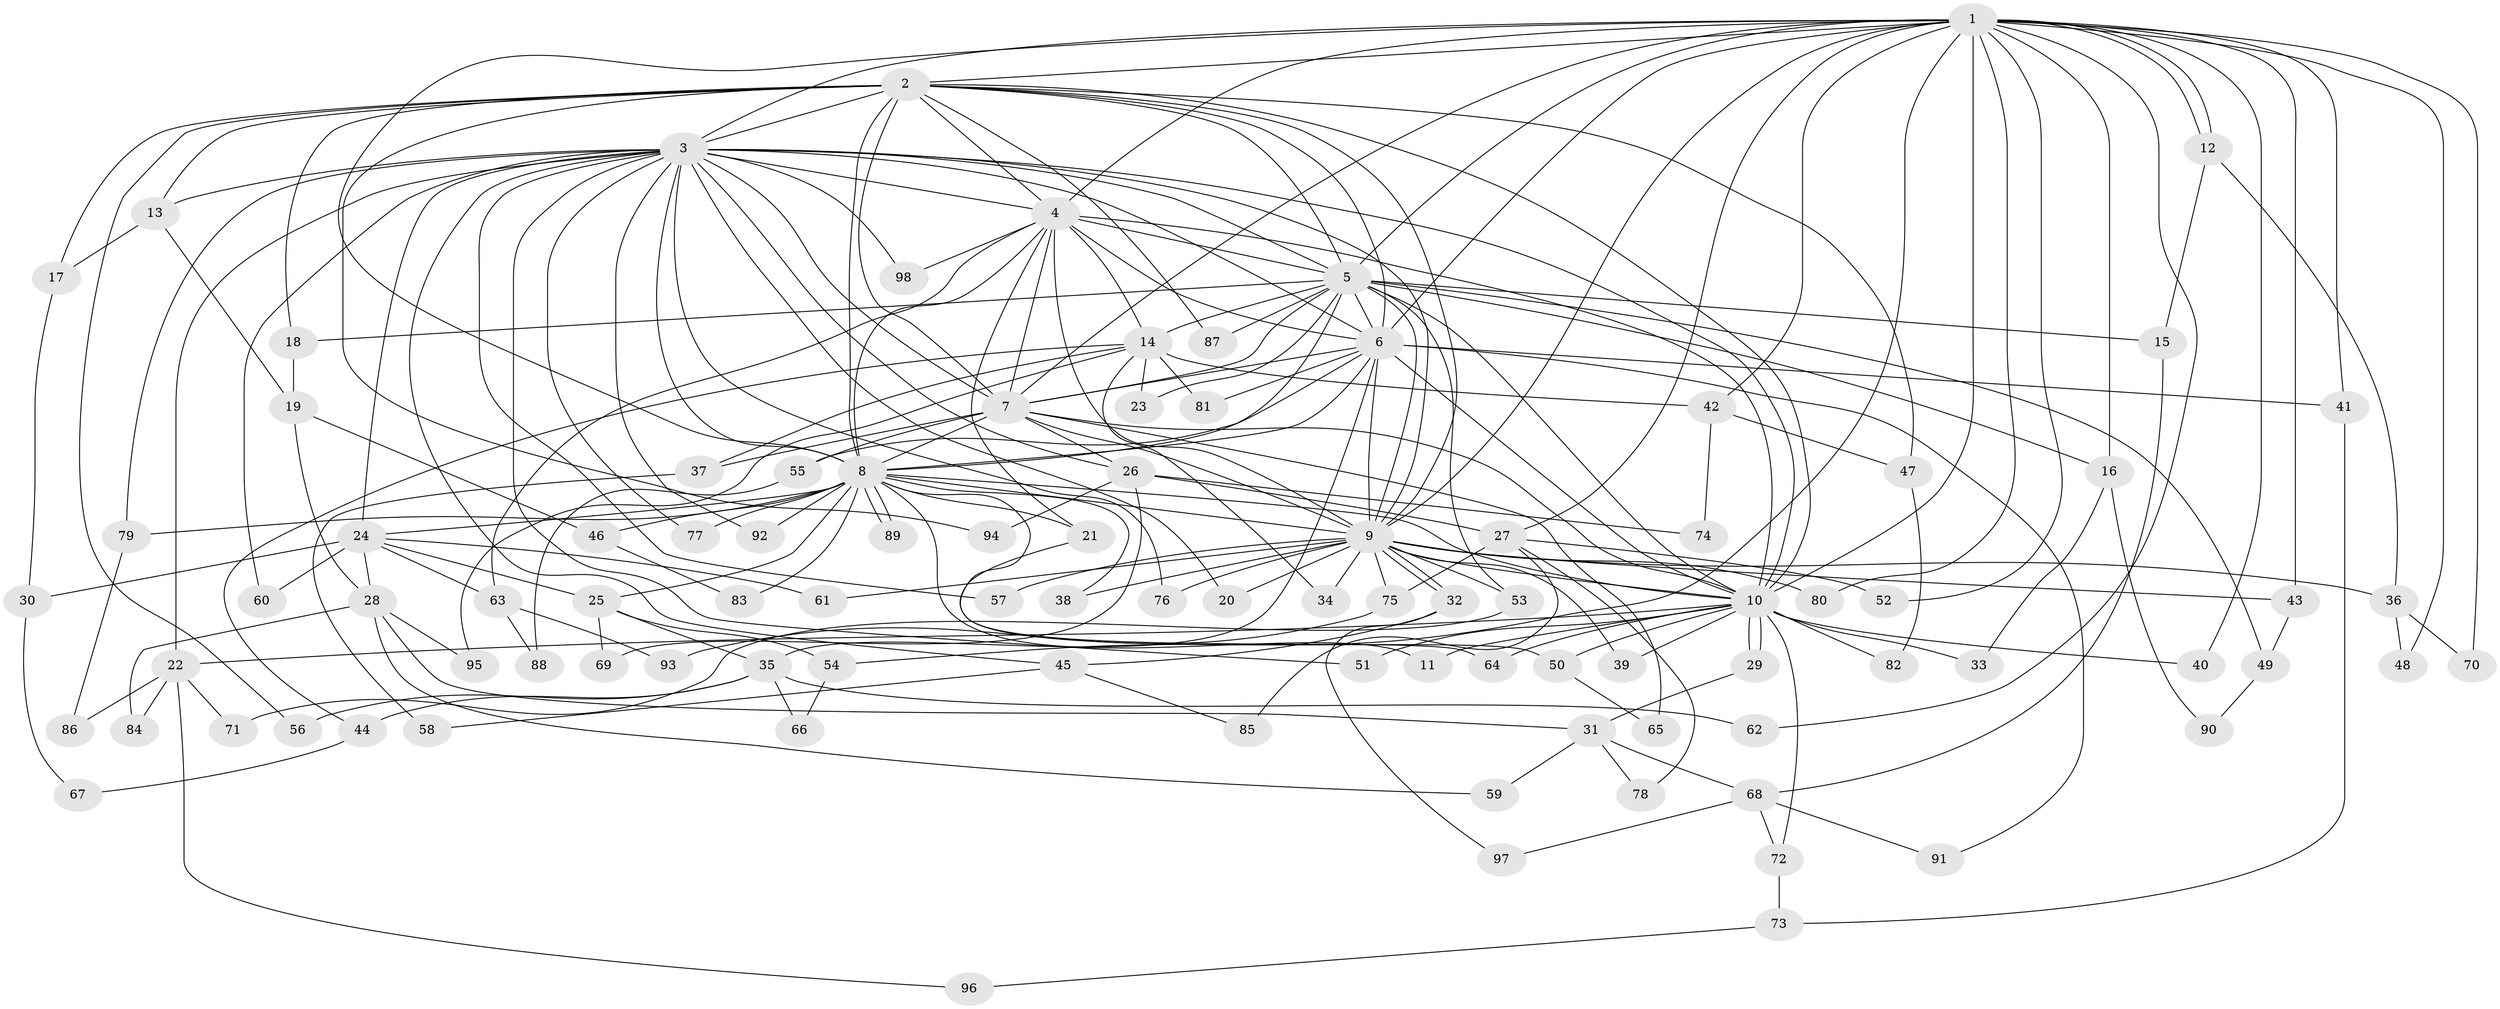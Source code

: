 // Generated by graph-tools (version 1.1) at 2025/34/03/09/25 02:34:49]
// undirected, 98 vertices, 221 edges
graph export_dot {
graph [start="1"]
  node [color=gray90,style=filled];
  1;
  2;
  3;
  4;
  5;
  6;
  7;
  8;
  9;
  10;
  11;
  12;
  13;
  14;
  15;
  16;
  17;
  18;
  19;
  20;
  21;
  22;
  23;
  24;
  25;
  26;
  27;
  28;
  29;
  30;
  31;
  32;
  33;
  34;
  35;
  36;
  37;
  38;
  39;
  40;
  41;
  42;
  43;
  44;
  45;
  46;
  47;
  48;
  49;
  50;
  51;
  52;
  53;
  54;
  55;
  56;
  57;
  58;
  59;
  60;
  61;
  62;
  63;
  64;
  65;
  66;
  67;
  68;
  69;
  70;
  71;
  72;
  73;
  74;
  75;
  76;
  77;
  78;
  79;
  80;
  81;
  82;
  83;
  84;
  85;
  86;
  87;
  88;
  89;
  90;
  91;
  92;
  93;
  94;
  95;
  96;
  97;
  98;
  1 -- 2;
  1 -- 3;
  1 -- 4;
  1 -- 5;
  1 -- 6;
  1 -- 7;
  1 -- 8;
  1 -- 9;
  1 -- 10;
  1 -- 12;
  1 -- 12;
  1 -- 16;
  1 -- 27;
  1 -- 40;
  1 -- 41;
  1 -- 42;
  1 -- 43;
  1 -- 48;
  1 -- 52;
  1 -- 54;
  1 -- 62;
  1 -- 70;
  1 -- 80;
  2 -- 3;
  2 -- 4;
  2 -- 5;
  2 -- 6;
  2 -- 7;
  2 -- 8;
  2 -- 9;
  2 -- 10;
  2 -- 13;
  2 -- 17;
  2 -- 18;
  2 -- 47;
  2 -- 56;
  2 -- 87;
  2 -- 94;
  3 -- 4;
  3 -- 5;
  3 -- 6;
  3 -- 7;
  3 -- 8;
  3 -- 9;
  3 -- 10;
  3 -- 13;
  3 -- 20;
  3 -- 22;
  3 -- 24;
  3 -- 26;
  3 -- 45;
  3 -- 51;
  3 -- 57;
  3 -- 60;
  3 -- 76;
  3 -- 77;
  3 -- 79;
  3 -- 92;
  3 -- 98;
  4 -- 5;
  4 -- 6;
  4 -- 7;
  4 -- 8;
  4 -- 9;
  4 -- 10;
  4 -- 14;
  4 -- 21;
  4 -- 63;
  4 -- 98;
  5 -- 6;
  5 -- 7;
  5 -- 8;
  5 -- 9;
  5 -- 10;
  5 -- 14;
  5 -- 15;
  5 -- 16;
  5 -- 18;
  5 -- 23;
  5 -- 49;
  5 -- 53;
  5 -- 87;
  6 -- 7;
  6 -- 8;
  6 -- 9;
  6 -- 10;
  6 -- 35;
  6 -- 41;
  6 -- 55;
  6 -- 81;
  6 -- 91;
  7 -- 8;
  7 -- 9;
  7 -- 10;
  7 -- 26;
  7 -- 37;
  7 -- 55;
  7 -- 65;
  8 -- 9;
  8 -- 10;
  8 -- 11;
  8 -- 21;
  8 -- 24;
  8 -- 25;
  8 -- 38;
  8 -- 46;
  8 -- 50;
  8 -- 77;
  8 -- 79;
  8 -- 83;
  8 -- 89;
  8 -- 89;
  8 -- 92;
  9 -- 10;
  9 -- 20;
  9 -- 32;
  9 -- 32;
  9 -- 34;
  9 -- 36;
  9 -- 38;
  9 -- 39;
  9 -- 43;
  9 -- 53;
  9 -- 57;
  9 -- 61;
  9 -- 75;
  9 -- 76;
  9 -- 80;
  10 -- 11;
  10 -- 22;
  10 -- 29;
  10 -- 29;
  10 -- 33;
  10 -- 39;
  10 -- 40;
  10 -- 50;
  10 -- 51;
  10 -- 64;
  10 -- 72;
  10 -- 82;
  12 -- 15;
  12 -- 36;
  13 -- 17;
  13 -- 19;
  14 -- 23;
  14 -- 34;
  14 -- 37;
  14 -- 42;
  14 -- 44;
  14 -- 81;
  14 -- 95;
  15 -- 68;
  16 -- 33;
  16 -- 90;
  17 -- 30;
  18 -- 19;
  19 -- 28;
  19 -- 46;
  21 -- 64;
  22 -- 71;
  22 -- 84;
  22 -- 86;
  22 -- 96;
  24 -- 25;
  24 -- 28;
  24 -- 30;
  24 -- 60;
  24 -- 61;
  24 -- 63;
  25 -- 35;
  25 -- 54;
  25 -- 69;
  26 -- 27;
  26 -- 69;
  26 -- 74;
  26 -- 94;
  27 -- 52;
  27 -- 75;
  27 -- 78;
  27 -- 85;
  28 -- 31;
  28 -- 59;
  28 -- 84;
  28 -- 95;
  29 -- 31;
  30 -- 67;
  31 -- 59;
  31 -- 68;
  31 -- 78;
  32 -- 45;
  32 -- 97;
  35 -- 44;
  35 -- 56;
  35 -- 62;
  35 -- 66;
  36 -- 48;
  36 -- 70;
  37 -- 58;
  41 -- 73;
  42 -- 47;
  42 -- 74;
  43 -- 49;
  44 -- 67;
  45 -- 58;
  45 -- 85;
  46 -- 83;
  47 -- 82;
  49 -- 90;
  50 -- 65;
  53 -- 71;
  54 -- 66;
  55 -- 88;
  63 -- 88;
  63 -- 93;
  68 -- 72;
  68 -- 91;
  68 -- 97;
  72 -- 73;
  73 -- 96;
  75 -- 93;
  79 -- 86;
}
